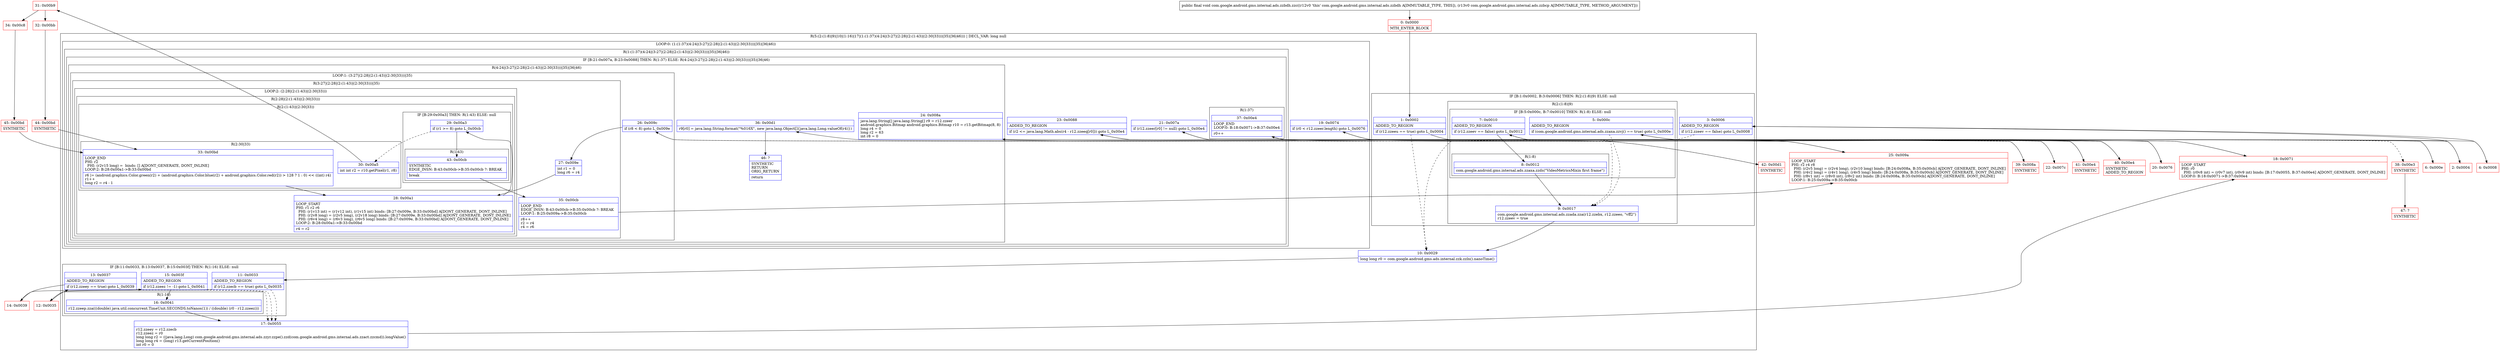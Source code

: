 digraph "CFG forcom.google.android.gms.internal.ads.zzbdh.zzc(Lcom\/google\/android\/gms\/internal\/ads\/zzbcp;)V" {
subgraph cluster_Region_924485229 {
label = "R(5:(2:(1:8)|9)|10|(1:16)|17|(1:(1:37)(4:24|(3:27|(2:28|(2:(1:43)|(2:30|33)))|35)|36|46))) | DECL_VAR: long null\l";
node [shape=record,color=blue];
subgraph cluster_IfRegion_1966815743 {
label = "IF [B:1:0x0002, B:3:0x0006] THEN: R(2:(1:8)|9) ELSE: null";
node [shape=record,color=blue];
Node_1 [shape=record,label="{1\:\ 0x0002|ADDED_TO_REGION\l|if (r12.zzeeu == true) goto L_0x0004\l}"];
Node_3 [shape=record,label="{3\:\ 0x0006|ADDED_TO_REGION\l|if (r12.zzeev == false) goto L_0x0008\l}"];
subgraph cluster_Region_1885498460 {
label = "R(2:(1:8)|9)";
node [shape=record,color=blue];
subgraph cluster_IfRegion_988021027 {
label = "IF [B:5:0x000c, B:7:0x0010] THEN: R(1:8) ELSE: null";
node [shape=record,color=blue];
Node_5 [shape=record,label="{5\:\ 0x000c|ADDED_TO_REGION\l|if (com.google.android.gms.internal.ads.zzaxa.zzvj() == true) goto L_0x000e\l}"];
Node_7 [shape=record,label="{7\:\ 0x0010|ADDED_TO_REGION\l|if (r12.zzeev == false) goto L_0x0012\l}"];
subgraph cluster_Region_610222481 {
label = "R(1:8)";
node [shape=record,color=blue];
Node_8 [shape=record,label="{8\:\ 0x0012|com.google.android.gms.internal.ads.zzaxa.zzds(\"VideoMetricsMixin first frame\")\l}"];
}
}
Node_9 [shape=record,label="{9\:\ 0x0017|com.google.android.gms.internal.ads.zzada.zza(r12.zzebx, r12.zzeeo, \"vff2\")\lr12.zzeev = true\l}"];
}
}
Node_10 [shape=record,label="{10\:\ 0x0029|long long r0 = com.google.android.gms.ads.internal.zzk.zzln().nanoTime()\l}"];
subgraph cluster_IfRegion_143093796 {
label = "IF [B:11:0x0033, B:13:0x0037, B:15:0x003f] THEN: R(1:16) ELSE: null";
node [shape=record,color=blue];
Node_11 [shape=record,label="{11\:\ 0x0033|ADDED_TO_REGION\l|if (r12.zzecb == true) goto L_0x0035\l}"];
Node_13 [shape=record,label="{13\:\ 0x0037|ADDED_TO_REGION\l|if (r12.zzeey == true) goto L_0x0039\l}"];
Node_15 [shape=record,label="{15\:\ 0x003f|ADDED_TO_REGION\l|if (r12.zzeez != \-1) goto L_0x0041\l}"];
subgraph cluster_Region_928016049 {
label = "R(1:16)";
node [shape=record,color=blue];
Node_16 [shape=record,label="{16\:\ 0x0041|r12.zzeep.zza(((double) java.util.concurrent.TimeUnit.SECONDS.toNanos(1)) \/ ((double) (r0 \- r12.zzeez)))\l}"];
}
}
Node_17 [shape=record,label="{17\:\ 0x0055|r12.zzeey = r12.zzecb\lr12.zzeez = r0\llong long r2 = ((java.lang.Long) com.google.android.gms.internal.ads.zzyr.zzpe().zzd(com.google.android.gms.internal.ads.zzact.zzcmd)).longValue()\llong long r4 = (long) r13.getCurrentPosition()\lint r0 = 0\l}"];
subgraph cluster_LoopRegion_1510881996 {
label = "LOOP:0: (1:(1:37)(4:24|(3:27|(2:28|(2:(1:43)|(2:30|33)))|35)|36|46))";
node [shape=record,color=blue];
Node_19 [shape=record,label="{19\:\ 0x0074|if (r0 \< r12.zzeer.length) goto L_0x0076\l}"];
subgraph cluster_Region_1810169316 {
label = "R(1:(1:37)(4:24|(3:27|(2:28|(2:(1:43)|(2:30|33)))|35)|36|46))";
node [shape=record,color=blue];
subgraph cluster_IfRegion_493520147 {
label = "IF [B:21:0x007a, B:23:0x0088] THEN: R(1:37) ELSE: R(4:24|(3:27|(2:28|(2:(1:43)|(2:30|33)))|35)|36|46)";
node [shape=record,color=blue];
Node_21 [shape=record,label="{21\:\ 0x007a|if (r12.zzeer[r0] != null) goto L_0x00e4\l}"];
Node_23 [shape=record,label="{23\:\ 0x0088|ADDED_TO_REGION\l|if (r2 \<= java.lang.Math.abs(r4 \- r12.zzeeq[r0])) goto L_0x00e4\l}"];
subgraph cluster_Region_969206391 {
label = "R(1:37)";
node [shape=record,color=blue];
Node_37 [shape=record,label="{37\:\ 0x00e4|LOOP_END\lLOOP:0: B:18:0x0071\-\>B:37:0x00e4\l|r0++\l}"];
}
subgraph cluster_Region_1851767506 {
label = "R(4:24|(3:27|(2:28|(2:(1:43)|(2:30|33)))|35)|36|46)";
node [shape=record,color=blue];
Node_24 [shape=record,label="{24\:\ 0x008a|java.lang.String[] java.lang.String[] r9 = r12.zzeer\landroid.graphics.Bitmap android.graphics.Bitmap r10 = r13.getBitmap(8, 8)\llong r4 = 0\llong r2 = 63\lint r8 = 0\l}"];
subgraph cluster_LoopRegion_20192728 {
label = "LOOP:1: (3:27|(2:28|(2:(1:43)|(2:30|33)))|35)";
node [shape=record,color=blue];
Node_26 [shape=record,label="{26\:\ 0x009c|if (r8 \< 8) goto L_0x009e\l}"];
subgraph cluster_Region_970799560 {
label = "R(3:27|(2:28|(2:(1:43)|(2:30|33)))|35)";
node [shape=record,color=blue];
Node_27 [shape=record,label="{27\:\ 0x009e|int r1 = 0\llong r6 = r4\l}"];
subgraph cluster_LoopRegion_1905460386 {
label = "LOOP:2: (2:28|(2:(1:43)|(2:30|33)))";
node [shape=record,color=blue];
subgraph cluster_Region_305052773 {
label = "R(2:28|(2:(1:43)|(2:30|33)))";
node [shape=record,color=blue];
Node_28 [shape=record,label="{28\:\ 0x00a1|LOOP_START\lPHI: r1 r2 r6 \l  PHI: (r1v13 int) = (r1v12 int), (r1v15 int) binds: [B:27:0x009e, B:33:0x00bd] A[DONT_GENERATE, DONT_INLINE]\l  PHI: (r2v8 long) = (r2v5 long), (r2v18 long) binds: [B:27:0x009e, B:33:0x00bd] A[DONT_GENERATE, DONT_INLINE]\l  PHI: (r6v4 long) = (r6v3 long), (r6v5 long) binds: [B:27:0x009e, B:33:0x00bd] A[DONT_GENERATE, DONT_INLINE]\lLOOP:2: B:28:0x00a1\-\>B:33:0x00bd\l|r4 = r2\l}"];
subgraph cluster_Region_790528200 {
label = "R(2:(1:43)|(2:30|33))";
node [shape=record,color=blue];
subgraph cluster_IfRegion_27314617 {
label = "IF [B:29:0x00a3] THEN: R(1:43) ELSE: null";
node [shape=record,color=blue];
Node_29 [shape=record,label="{29\:\ 0x00a3|if (r1 \>= 8) goto L_0x00cb\l}"];
subgraph cluster_Region_472634207 {
label = "R(1:43)";
node [shape=record,color=blue];
Node_43 [shape=record,label="{43\:\ 0x00cb|SYNTHETIC\lEDGE_INSN: B:43:0x00cb\-\>B:35:0x00cb ?: BREAK  \l|break\l}"];
}
}
subgraph cluster_Region_668264471 {
label = "R(2:30|33)";
node [shape=record,color=blue];
Node_30 [shape=record,label="{30\:\ 0x00a5|int int r2 = r10.getPixel(r1, r8)\l}"];
Node_33 [shape=record,label="{33\:\ 0x00bd|LOOP_END\lPHI: r2 \l  PHI: (r2v15 long) =  binds: [] A[DONT_GENERATE, DONT_INLINE]\lLOOP:2: B:28:0x00a1\-\>B:33:0x00bd\l|r6 \|= (android.graphics.Color.green(r2) + (android.graphics.Color.blue(r2) + android.graphics.Color.red(r2)) \> 128 ? 1 : 0) \<\< ((int) r4)\lr1++\llong r2 = r4 \- 1\l}"];
}
}
}
}
Node_35 [shape=record,label="{35\:\ 0x00cb|LOOP_END\lEDGE_INSN: B:43:0x00cb\-\>B:35:0x00cb ?: BREAK  \lLOOP:1: B:25:0x009a\-\>B:35:0x00cb\l|r8++\lr2 = r4\lr4 = r6\l}"];
}
}
Node_36 [shape=record,label="{36\:\ 0x00d1|r9[r0] = java.lang.String.format(\"%016X\", new java.lang.Object[]\{java.lang.Long.valueOf(r4)\})\l}"];
Node_46 [shape=record,label="{46\:\ ?|SYNTHETIC\lRETURN\lORIG_RETURN\l|return\l}"];
}
}
}
}
}
Node_0 [shape=record,color=red,label="{0\:\ 0x0000|MTH_ENTER_BLOCK\l}"];
Node_2 [shape=record,color=red,label="{2\:\ 0x0004}"];
Node_4 [shape=record,color=red,label="{4\:\ 0x0008}"];
Node_6 [shape=record,color=red,label="{6\:\ 0x000e}"];
Node_12 [shape=record,color=red,label="{12\:\ 0x0035}"];
Node_14 [shape=record,color=red,label="{14\:\ 0x0039}"];
Node_18 [shape=record,color=red,label="{18\:\ 0x0071|LOOP_START\lPHI: r0 \l  PHI: (r0v8 int) = (r0v7 int), (r0v9 int) binds: [B:17:0x0055, B:37:0x00e4] A[DONT_GENERATE, DONT_INLINE]\lLOOP:0: B:18:0x0071\-\>B:37:0x00e4\l}"];
Node_20 [shape=record,color=red,label="{20\:\ 0x0076}"];
Node_22 [shape=record,color=red,label="{22\:\ 0x007c}"];
Node_25 [shape=record,color=red,label="{25\:\ 0x009a|LOOP_START\lPHI: r2 r4 r8 \l  PHI: (r2v5 long) = (r2v4 long), (r2v10 long) binds: [B:24:0x008a, B:35:0x00cb] A[DONT_GENERATE, DONT_INLINE]\l  PHI: (r4v2 long) = (r4v1 long), (r4v5 long) binds: [B:24:0x008a, B:35:0x00cb] A[DONT_GENERATE, DONT_INLINE]\l  PHI: (r8v1 int) = (r8v0 int), (r8v2 int) binds: [B:24:0x008a, B:35:0x00cb] A[DONT_GENERATE, DONT_INLINE]\lLOOP:1: B:25:0x009a\-\>B:35:0x00cb\l}"];
Node_31 [shape=record,color=red,label="{31\:\ 0x00b9}"];
Node_32 [shape=record,color=red,label="{32\:\ 0x00bb}"];
Node_34 [shape=record,color=red,label="{34\:\ 0x00c8}"];
Node_38 [shape=record,color=red,label="{38\:\ 0x00e3|SYNTHETIC\l}"];
Node_39 [shape=record,color=red,label="{39\:\ 0x008a|SYNTHETIC\l}"];
Node_40 [shape=record,color=red,label="{40\:\ 0x00e4|SYNTHETIC\lADDED_TO_REGION\l}"];
Node_41 [shape=record,color=red,label="{41\:\ 0x00e4|SYNTHETIC\l}"];
Node_42 [shape=record,color=red,label="{42\:\ 0x00d1|SYNTHETIC\l}"];
Node_44 [shape=record,color=red,label="{44\:\ 0x00bd|SYNTHETIC\l}"];
Node_45 [shape=record,color=red,label="{45\:\ 0x00bd|SYNTHETIC\l}"];
Node_47 [shape=record,color=red,label="{47\:\ ?|SYNTHETIC\l}"];
MethodNode[shape=record,label="{public final void com.google.android.gms.internal.ads.zzbdh.zzc((r12v0 'this' com.google.android.gms.internal.ads.zzbdh A[IMMUTABLE_TYPE, THIS]), (r13v0 com.google.android.gms.internal.ads.zzbcp A[IMMUTABLE_TYPE, METHOD_ARGUMENT])) }"];
MethodNode -> Node_0;
Node_1 -> Node_2;
Node_1 -> Node_10[style=dashed];
Node_3 -> Node_4;
Node_3 -> Node_10[style=dashed];
Node_5 -> Node_6;
Node_5 -> Node_9[style=dashed];
Node_7 -> Node_8;
Node_7 -> Node_9[style=dashed];
Node_8 -> Node_9;
Node_9 -> Node_10;
Node_10 -> Node_11;
Node_11 -> Node_12;
Node_11 -> Node_17[style=dashed];
Node_13 -> Node_14;
Node_13 -> Node_17[style=dashed];
Node_15 -> Node_16;
Node_15 -> Node_17[style=dashed];
Node_16 -> Node_17;
Node_17 -> Node_18;
Node_19 -> Node_20;
Node_19 -> Node_38[style=dashed];
Node_21 -> Node_22[style=dashed];
Node_21 -> Node_40;
Node_23 -> Node_39[style=dashed];
Node_23 -> Node_41;
Node_37 -> Node_18;
Node_24 -> Node_25;
Node_26 -> Node_27;
Node_26 -> Node_42[style=dashed];
Node_27 -> Node_28;
Node_28 -> Node_29;
Node_29 -> Node_30[style=dashed];
Node_29 -> Node_43;
Node_43 -> Node_35;
Node_30 -> Node_31;
Node_33 -> Node_28;
Node_35 -> Node_25;
Node_36 -> Node_46;
Node_0 -> Node_1;
Node_2 -> Node_3;
Node_4 -> Node_5;
Node_6 -> Node_7;
Node_12 -> Node_13;
Node_14 -> Node_15;
Node_18 -> Node_19;
Node_20 -> Node_21;
Node_22 -> Node_23;
Node_25 -> Node_26;
Node_31 -> Node_32;
Node_31 -> Node_34;
Node_32 -> Node_44;
Node_34 -> Node_45;
Node_38 -> Node_47;
Node_39 -> Node_24;
Node_40 -> Node_37;
Node_41 -> Node_37;
Node_42 -> Node_36;
Node_44 -> Node_33;
Node_45 -> Node_33;
}

